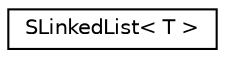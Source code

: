 digraph "Graphical Class Hierarchy"
{
 // LATEX_PDF_SIZE
  edge [fontname="Helvetica",fontsize="10",labelfontname="Helvetica",labelfontsize="10"];
  node [fontname="Helvetica",fontsize="10",shape=record];
  rankdir="LR";
  Node0 [label="SLinkedList\< T \>",height=0.2,width=0.4,color="black", fillcolor="white", style="filled",URL="$class_s_linked_list.html",tooltip="SortedLinkedList class."];
}
